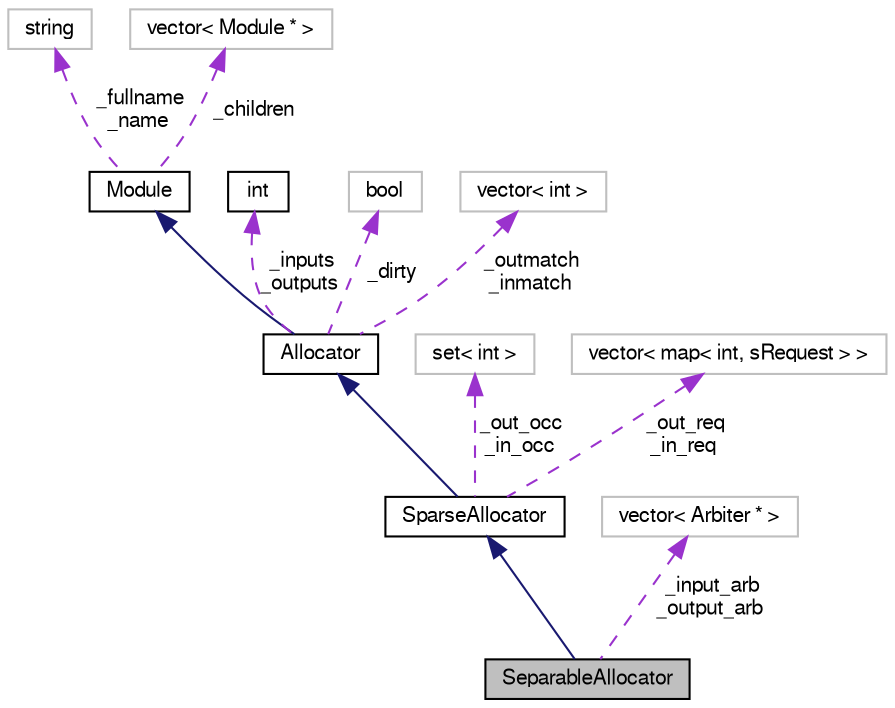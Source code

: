 digraph "SeparableAllocator"
{
  bgcolor="transparent";
  edge [fontname="FreeSans",fontsize="10",labelfontname="FreeSans",labelfontsize="10"];
  node [fontname="FreeSans",fontsize="10",shape=record];
  Node6 [label="SeparableAllocator",height=0.2,width=0.4,color="black", fillcolor="grey75", style="filled", fontcolor="black"];
  Node7 -> Node6 [dir="back",color="midnightblue",fontsize="10",style="solid",fontname="FreeSans"];
  Node7 [label="SparseAllocator",height=0.2,width=0.4,color="black",URL="$classSparseAllocator.html"];
  Node8 -> Node7 [dir="back",color="midnightblue",fontsize="10",style="solid",fontname="FreeSans"];
  Node8 [label="Allocator",height=0.2,width=0.4,color="black",URL="$classAllocator.html"];
  Node9 -> Node8 [dir="back",color="midnightblue",fontsize="10",style="solid",fontname="FreeSans"];
  Node9 [label="Module",height=0.2,width=0.4,color="black",URL="$classModule.html"];
  Node10 -> Node9 [dir="back",color="darkorchid3",fontsize="10",style="dashed",label=" _fullname\n_name" ,fontname="FreeSans"];
  Node10 [label="string",height=0.2,width=0.4,color="grey75"];
  Node11 -> Node9 [dir="back",color="darkorchid3",fontsize="10",style="dashed",label=" _children" ,fontname="FreeSans"];
  Node11 [label="vector\< Module * \>",height=0.2,width=0.4,color="grey75"];
  Node12 -> Node8 [dir="back",color="darkorchid3",fontsize="10",style="dashed",label=" _inputs\n_outputs" ,fontname="FreeSans"];
  Node12 [label="int",height=0.2,width=0.4,color="black",URL="$classint.html"];
  Node13 -> Node8 [dir="back",color="darkorchid3",fontsize="10",style="dashed",label=" _dirty" ,fontname="FreeSans"];
  Node13 [label="bool",height=0.2,width=0.4,color="grey75"];
  Node14 -> Node8 [dir="back",color="darkorchid3",fontsize="10",style="dashed",label=" _outmatch\n_inmatch" ,fontname="FreeSans"];
  Node14 [label="vector\< int \>",height=0.2,width=0.4,color="grey75"];
  Node15 -> Node7 [dir="back",color="darkorchid3",fontsize="10",style="dashed",label=" _out_occ\n_in_occ" ,fontname="FreeSans"];
  Node15 [label="set\< int \>",height=0.2,width=0.4,color="grey75"];
  Node16 -> Node7 [dir="back",color="darkorchid3",fontsize="10",style="dashed",label=" _out_req\n_in_req" ,fontname="FreeSans"];
  Node16 [label="vector\< map\< int, sRequest \> \>",height=0.2,width=0.4,color="grey75"];
  Node17 -> Node6 [dir="back",color="darkorchid3",fontsize="10",style="dashed",label=" _input_arb\n_output_arb" ,fontname="FreeSans"];
  Node17 [label="vector\< Arbiter * \>",height=0.2,width=0.4,color="grey75"];
}
